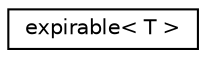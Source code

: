 digraph "Graphical Class Hierarchy"
{
 // LATEX_PDF_SIZE
  edge [fontname="Helvetica",fontsize="10",labelfontname="Helvetica",labelfontsize="10"];
  node [fontname="Helvetica",fontsize="10",shape=record];
  rankdir="LR";
  Node0 [label="expirable\< T \>",height=0.2,width=0.4,color="black", fillcolor="white", style="filled",URL="$classexpirable.html",tooltip=" "];
}
